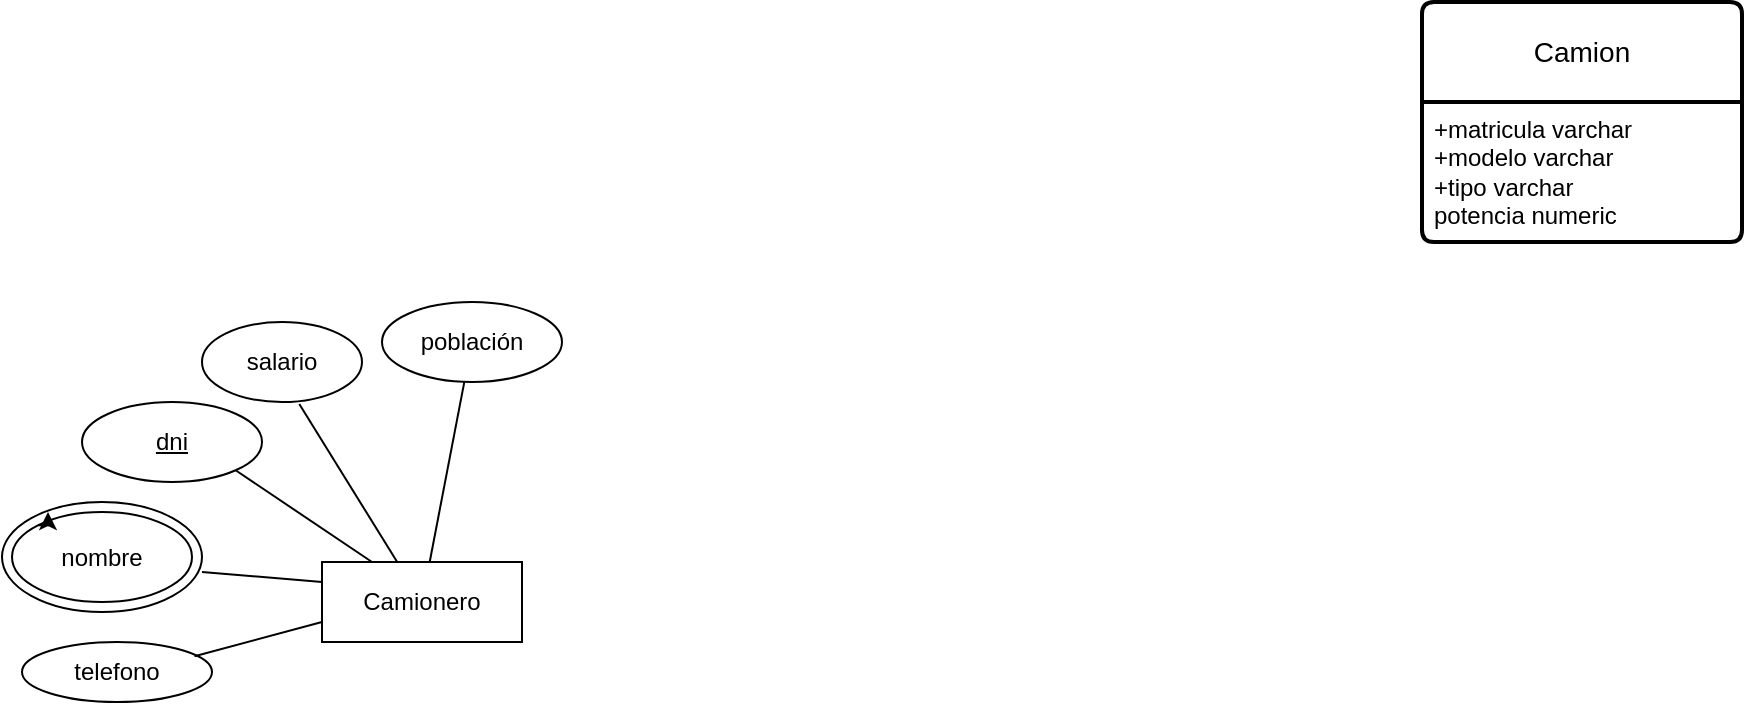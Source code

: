 <mxfile version="24.7.7">
  <diagram id="R2lEEEUBdFMjLlhIrx00" name="Page-1">
    <mxGraphModel dx="874" dy="1608" grid="1" gridSize="10" guides="1" tooltips="1" connect="1" arrows="1" fold="1" page="1" pageScale="1" pageWidth="850" pageHeight="1100" math="0" shadow="0" extFonts="Permanent Marker^https://fonts.googleapis.com/css?family=Permanent+Marker">
      <root>
        <mxCell id="0" />
        <mxCell id="1" parent="0" />
        <mxCell id="CxOsIy3GGX-dZrsYD4v6-1" value="Camionero" style="rounded=0;whiteSpace=wrap;html=1;" parent="1" vertex="1">
          <mxGeometry x="200" y="260" width="100" height="40" as="geometry" />
        </mxCell>
        <mxCell id="CxOsIy3GGX-dZrsYD4v6-7" value="&lt;u&gt;dni&lt;/u&gt;" style="ellipse;whiteSpace=wrap;html=1;" parent="1" vertex="1">
          <mxGeometry x="80" y="180" width="90" height="40" as="geometry" />
        </mxCell>
        <mxCell id="CxOsIy3GGX-dZrsYD4v6-8" value="salario" style="ellipse;whiteSpace=wrap;html=1;" parent="1" vertex="1">
          <mxGeometry x="140" y="140" width="80" height="40" as="geometry" />
        </mxCell>
        <mxCell id="CxOsIy3GGX-dZrsYD4v6-9" value="población" style="ellipse;whiteSpace=wrap;html=1;" parent="1" vertex="1">
          <mxGeometry x="230" y="130" width="90" height="40" as="geometry" />
        </mxCell>
        <mxCell id="CxOsIy3GGX-dZrsYD4v6-11" value="telefono" style="ellipse;whiteSpace=wrap;html=1;" parent="1" vertex="1">
          <mxGeometry x="50" y="300" width="95" height="30" as="geometry" />
        </mxCell>
        <mxCell id="CxOsIy3GGX-dZrsYD4v6-12" value="" style="endArrow=none;html=1;rounded=0;entryX=0;entryY=0.75;entryDx=0;entryDy=0;exitX=0.908;exitY=0.238;exitDx=0;exitDy=0;exitPerimeter=0;" parent="1" source="CxOsIy3GGX-dZrsYD4v6-11" target="CxOsIy3GGX-dZrsYD4v6-1" edge="1">
          <mxGeometry width="50" height="50" relative="1" as="geometry">
            <mxPoint x="160" y="260" as="sourcePoint" />
            <mxPoint x="210" y="210" as="targetPoint" />
          </mxGeometry>
        </mxCell>
        <mxCell id="CxOsIy3GGX-dZrsYD4v6-13" value="" style="endArrow=none;html=1;rounded=0;entryX=0;entryY=0.25;entryDx=0;entryDy=0;exitX=1;exitY=0.636;exitDx=0;exitDy=0;exitPerimeter=0;" parent="1" source="CxOsIy3GGX-dZrsYD4v6-18" target="CxOsIy3GGX-dZrsYD4v6-1" edge="1">
          <mxGeometry width="50" height="50" relative="1" as="geometry">
            <mxPoint x="130" y="260" as="sourcePoint" />
            <mxPoint x="200.711" y="270" as="targetPoint" />
          </mxGeometry>
        </mxCell>
        <mxCell id="CxOsIy3GGX-dZrsYD4v6-14" value="" style="endArrow=none;html=1;rounded=0;entryX=1;entryY=1;entryDx=0;entryDy=0;exitX=0.25;exitY=0;exitDx=0;exitDy=0;" parent="1" source="CxOsIy3GGX-dZrsYD4v6-1" target="CxOsIy3GGX-dZrsYD4v6-7" edge="1">
          <mxGeometry width="50" height="50" relative="1" as="geometry">
            <mxPoint x="220" y="280" as="sourcePoint" />
            <mxPoint x="240" y="220" as="targetPoint" />
          </mxGeometry>
        </mxCell>
        <mxCell id="CxOsIy3GGX-dZrsYD4v6-15" value="" style="endArrow=none;html=1;rounded=0;entryX=0.608;entryY=1.025;entryDx=0;entryDy=0;entryPerimeter=0;" parent="1" source="CxOsIy3GGX-dZrsYD4v6-1" target="CxOsIy3GGX-dZrsYD4v6-8" edge="1">
          <mxGeometry width="50" height="50" relative="1" as="geometry">
            <mxPoint x="160" y="260" as="sourcePoint" />
            <mxPoint x="210" y="210" as="targetPoint" />
          </mxGeometry>
        </mxCell>
        <mxCell id="CxOsIy3GGX-dZrsYD4v6-16" value="" style="endArrow=none;html=1;rounded=0;" parent="1" source="CxOsIy3GGX-dZrsYD4v6-1" target="CxOsIy3GGX-dZrsYD4v6-9" edge="1">
          <mxGeometry width="50" height="50" relative="1" as="geometry">
            <mxPoint x="250" y="250" as="sourcePoint" />
            <mxPoint x="210" y="210" as="targetPoint" />
          </mxGeometry>
        </mxCell>
        <mxCell id="CxOsIy3GGX-dZrsYD4v6-20" value="" style="group" parent="1" vertex="1" connectable="0">
          <mxGeometry x="40" y="230" width="100" height="55" as="geometry" />
        </mxCell>
        <mxCell id="CxOsIy3GGX-dZrsYD4v6-18" value="" style="ellipse;whiteSpace=wrap;html=1;" parent="CxOsIy3GGX-dZrsYD4v6-20" vertex="1">
          <mxGeometry width="100" height="55" as="geometry" />
        </mxCell>
        <mxCell id="CxOsIy3GGX-dZrsYD4v6-10" value="nombre" style="ellipse;whiteSpace=wrap;html=1;strokeColor=default;" parent="CxOsIy3GGX-dZrsYD4v6-20" vertex="1">
          <mxGeometry x="5" y="5" width="90" height="45" as="geometry" />
        </mxCell>
        <mxCell id="CxOsIy3GGX-dZrsYD4v6-19" style="edgeStyle=orthogonalEdgeStyle;rounded=0;orthogonalLoop=1;jettySize=auto;html=1;exitX=0;exitY=0;exitDx=0;exitDy=0;entryX=0.2;entryY=0;entryDx=0;entryDy=0;entryPerimeter=0;" parent="CxOsIy3GGX-dZrsYD4v6-20" source="CxOsIy3GGX-dZrsYD4v6-10" target="CxOsIy3GGX-dZrsYD4v6-10" edge="1">
          <mxGeometry relative="1" as="geometry" />
        </mxCell>
        <mxCell id="Zo_JOR9cjZS5Beq6pA7G-1" value="Camion" style="swimlane;childLayout=stackLayout;horizontal=1;startSize=50;horizontalStack=0;rounded=1;fontSize=14;fontStyle=0;strokeWidth=2;resizeParent=0;resizeLast=1;shadow=0;dashed=0;align=center;arcSize=4;whiteSpace=wrap;html=1;" vertex="1" parent="1">
          <mxGeometry x="750" y="-20" width="160" height="120" as="geometry" />
        </mxCell>
        <mxCell id="Zo_JOR9cjZS5Beq6pA7G-2" value="+matricula varchar&lt;br&gt;+modelo varchar&lt;br&gt;+tipo varchar&lt;br&gt;potencia numeric" style="align=left;strokeColor=none;fillColor=none;spacingLeft=4;fontSize=12;verticalAlign=top;resizable=0;rotatable=0;part=1;html=1;" vertex="1" parent="Zo_JOR9cjZS5Beq6pA7G-1">
          <mxGeometry y="50" width="160" height="70" as="geometry" />
        </mxCell>
      </root>
    </mxGraphModel>
  </diagram>
</mxfile>
